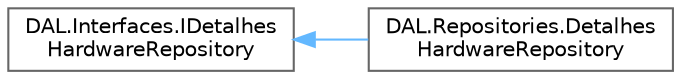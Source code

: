 digraph "Graphical Class Hierarchy"
{
 // LATEX_PDF_SIZE
  bgcolor="transparent";
  edge [fontname=Helvetica,fontsize=10,labelfontname=Helvetica,labelfontsize=10];
  node [fontname=Helvetica,fontsize=10,shape=box,height=0.2,width=0.4];
  rankdir="LR";
  Node0 [id="Node000000",label="DAL.Interfaces.IDetalhes\lHardwareRepository",height=0.2,width=0.4,color="grey40", fillcolor="white", style="filled",URL="$interface_d_a_l_1_1_interfaces_1_1_i_detalhes_hardware_repository.html",tooltip=" "];
  Node0 -> Node1 [id="edge3_Node000000_Node000001",dir="back",color="steelblue1",style="solid",tooltip=" "];
  Node1 [id="Node000001",label="DAL.Repositories.Detalhes\lHardwareRepository",height=0.2,width=0.4,color="grey40", fillcolor="white", style="filled",URL="$class_d_a_l_1_1_repositories_1_1_detalhes_hardware_repository.html",tooltip=" "];
}
